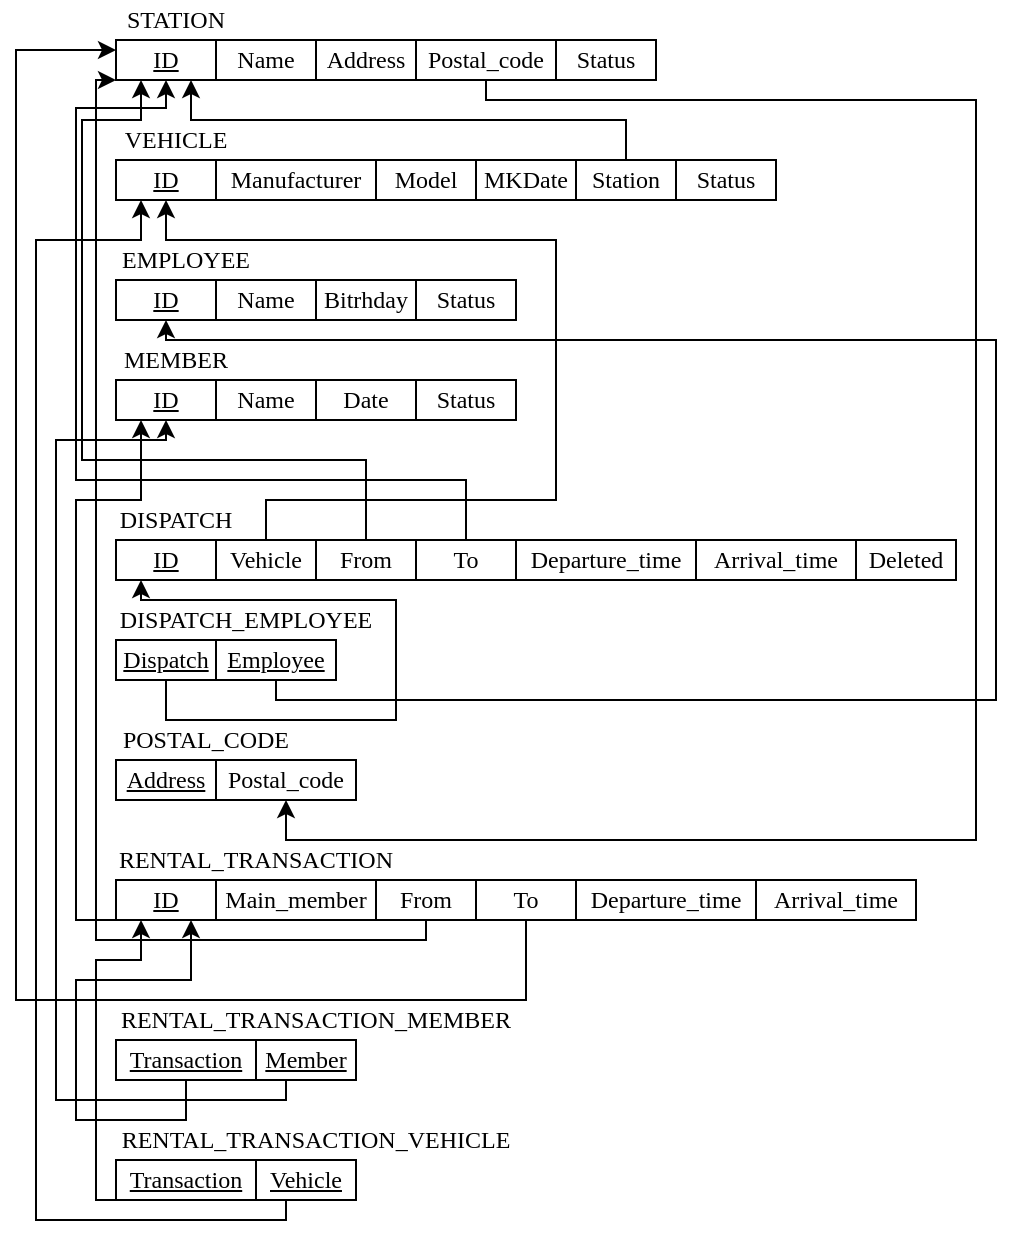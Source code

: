<mxfile version="28.2.5">
  <diagram name="第 1 页" id="FGGuAt8Rrx4PTVafgH-0">
    <mxGraphModel dx="2187" dy="843" grid="1" gridSize="10" guides="1" tooltips="1" connect="1" arrows="1" fold="1" page="1" pageScale="1" pageWidth="827" pageHeight="1169" math="0" shadow="0">
      <root>
        <mxCell id="0" />
        <mxCell id="1" parent="0" />
        <mxCell id="wNJozsmkvN_UzGk9LZLu-8" value="&lt;font face=&quot;Times New Roman&quot;&gt;&lt;u&gt;ID&lt;/u&gt;&lt;/font&gt;" style="rounded=0;whiteSpace=wrap;html=1;" parent="1" vertex="1">
          <mxGeometry x="30" y="60" width="50" height="20" as="geometry" />
        </mxCell>
        <mxCell id="wNJozsmkvN_UzGk9LZLu-9" value="&lt;font face=&quot;Times New Roman&quot;&gt;Name&lt;/font&gt;" style="rounded=0;whiteSpace=wrap;html=1;" parent="1" vertex="1">
          <mxGeometry x="80" y="60" width="50" height="20" as="geometry" />
        </mxCell>
        <mxCell id="wNJozsmkvN_UzGk9LZLu-10" value="&lt;font face=&quot;Times New Roman&quot;&gt;Address&lt;/font&gt;" style="rounded=0;whiteSpace=wrap;html=1;" parent="1" vertex="1">
          <mxGeometry x="130" y="60" width="50" height="20" as="geometry" />
        </mxCell>
        <mxCell id="wNJozsmkvN_UzGk9LZLu-11" value="&lt;font face=&quot;Times New Roman&quot;&gt;STATION&lt;/font&gt;" style="text;html=1;align=center;verticalAlign=middle;whiteSpace=wrap;rounded=0;" parent="1" vertex="1">
          <mxGeometry x="30" y="40" width="60" height="20" as="geometry" />
        </mxCell>
        <mxCell id="wNJozsmkvN_UzGk9LZLu-12" value="&lt;font face=&quot;Times New Roman&quot;&gt;Status&lt;/font&gt;" style="rounded=0;whiteSpace=wrap;html=1;" parent="1" vertex="1">
          <mxGeometry x="250" y="60" width="50" height="20" as="geometry" />
        </mxCell>
        <mxCell id="iqso6jds54_a657HXmWz-1" value="&lt;font face=&quot;Times New Roman&quot;&gt;&lt;u&gt;ID&lt;/u&gt;&lt;/font&gt;" style="rounded=0;whiteSpace=wrap;html=1;" parent="1" vertex="1">
          <mxGeometry x="30" y="120" width="50" height="20" as="geometry" />
        </mxCell>
        <mxCell id="iqso6jds54_a657HXmWz-2" value="&lt;font face=&quot;Times New Roman&quot;&gt;Manufacturer&lt;/font&gt;" style="rounded=0;whiteSpace=wrap;html=1;" parent="1" vertex="1">
          <mxGeometry x="80" y="120" width="80" height="20" as="geometry" />
        </mxCell>
        <mxCell id="iqso6jds54_a657HXmWz-3" value="&lt;font face=&quot;Times New Roman&quot;&gt;Model&lt;/font&gt;" style="rounded=0;whiteSpace=wrap;html=1;" parent="1" vertex="1">
          <mxGeometry x="160" y="120" width="50" height="20" as="geometry" />
        </mxCell>
        <mxCell id="iqso6jds54_a657HXmWz-4" value="&lt;font face=&quot;Times New Roman&quot;&gt;VEHICLE&lt;/font&gt;" style="text;html=1;align=center;verticalAlign=middle;whiteSpace=wrap;rounded=0;" parent="1" vertex="1">
          <mxGeometry x="30" y="100" width="60" height="20" as="geometry" />
        </mxCell>
        <mxCell id="iqso6jds54_a657HXmWz-5" value="&lt;font face=&quot;Times New Roman&quot;&gt;Deleted&lt;/font&gt;" style="rounded=0;whiteSpace=wrap;html=1;" parent="1" vertex="1">
          <mxGeometry x="400" y="310" width="50" height="20" as="geometry" />
        </mxCell>
        <mxCell id="iqso6jds54_a657HXmWz-8" style="edgeStyle=orthogonalEdgeStyle;rounded=0;orthogonalLoop=1;jettySize=auto;html=1;exitX=0.5;exitY=0;exitDx=0;exitDy=0;entryX=0.75;entryY=1;entryDx=0;entryDy=0;" parent="1" source="iqso6jds54_a657HXmWz-6" target="wNJozsmkvN_UzGk9LZLu-8" edge="1">
          <mxGeometry relative="1" as="geometry" />
        </mxCell>
        <mxCell id="iqso6jds54_a657HXmWz-6" value="&lt;font face=&quot;Times New Roman&quot;&gt;Station&lt;/font&gt;" style="rounded=0;whiteSpace=wrap;html=1;" parent="1" vertex="1">
          <mxGeometry x="260" y="120" width="50" height="20" as="geometry" />
        </mxCell>
        <mxCell id="iqso6jds54_a657HXmWz-7" value="&lt;font face=&quot;Times New Roman&quot;&gt;Status&lt;/font&gt;" style="rounded=0;whiteSpace=wrap;html=1;" parent="1" vertex="1">
          <mxGeometry x="310" y="120" width="50" height="20" as="geometry" />
        </mxCell>
        <mxCell id="iqso6jds54_a657HXmWz-9" value="&lt;font face=&quot;Times New Roman&quot;&gt;MKDate&lt;/font&gt;" style="rounded=0;whiteSpace=wrap;html=1;" parent="1" vertex="1">
          <mxGeometry x="210" y="120" width="50" height="20" as="geometry" />
        </mxCell>
        <mxCell id="iqso6jds54_a657HXmWz-10" value="&lt;font face=&quot;Times New Roman&quot;&gt;&lt;u&gt;ID&lt;/u&gt;&lt;/font&gt;" style="rounded=0;whiteSpace=wrap;html=1;" parent="1" vertex="1">
          <mxGeometry x="30" y="180" width="50" height="20" as="geometry" />
        </mxCell>
        <mxCell id="iqso6jds54_a657HXmWz-12" value="&lt;font face=&quot;Times New Roman&quot;&gt;Name&lt;/font&gt;" style="rounded=0;whiteSpace=wrap;html=1;" parent="1" vertex="1">
          <mxGeometry x="80" y="180" width="50" height="20" as="geometry" />
        </mxCell>
        <mxCell id="iqso6jds54_a657HXmWz-13" value="&lt;font face=&quot;Times New Roman&quot;&gt;EMPLOYEE&lt;/font&gt;" style="text;html=1;align=center;verticalAlign=middle;whiteSpace=wrap;rounded=0;" parent="1" vertex="1">
          <mxGeometry x="30" y="160" width="70" height="20" as="geometry" />
        </mxCell>
        <mxCell id="iqso6jds54_a657HXmWz-15" value="&lt;font face=&quot;Times New Roman&quot;&gt;Status&lt;/font&gt;" style="rounded=0;whiteSpace=wrap;html=1;" parent="1" vertex="1">
          <mxGeometry x="180" y="180" width="50" height="20" as="geometry" />
        </mxCell>
        <mxCell id="iqso6jds54_a657HXmWz-16" value="&lt;font face=&quot;Times New Roman&quot;&gt;Bitrhday&lt;/font&gt;" style="rounded=0;whiteSpace=wrap;html=1;" parent="1" vertex="1">
          <mxGeometry x="130" y="180" width="50" height="20" as="geometry" />
        </mxCell>
        <mxCell id="iqso6jds54_a657HXmWz-17" value="&lt;font face=&quot;Times New Roman&quot;&gt;&lt;u&gt;ID&lt;/u&gt;&lt;/font&gt;" style="rounded=0;whiteSpace=wrap;html=1;" parent="1" vertex="1">
          <mxGeometry x="30" y="230" width="50" height="20" as="geometry" />
        </mxCell>
        <mxCell id="iqso6jds54_a657HXmWz-18" value="&lt;font face=&quot;Times New Roman&quot;&gt;Name&lt;/font&gt;" style="rounded=0;whiteSpace=wrap;html=1;" parent="1" vertex="1">
          <mxGeometry x="80" y="230" width="50" height="20" as="geometry" />
        </mxCell>
        <mxCell id="iqso6jds54_a657HXmWz-19" value="&lt;font face=&quot;Times New Roman&quot;&gt;MEMBER&lt;/font&gt;" style="text;html=1;align=center;verticalAlign=middle;whiteSpace=wrap;rounded=0;" parent="1" vertex="1">
          <mxGeometry x="30" y="210" width="60" height="20" as="geometry" />
        </mxCell>
        <mxCell id="iqso6jds54_a657HXmWz-20" value="&lt;font face=&quot;Times New Roman&quot;&gt;Status&lt;/font&gt;" style="rounded=0;whiteSpace=wrap;html=1;" parent="1" vertex="1">
          <mxGeometry x="180" y="230" width="50" height="20" as="geometry" />
        </mxCell>
        <mxCell id="iqso6jds54_a657HXmWz-21" value="&lt;font face=&quot;Times New Roman&quot;&gt;Date&lt;/font&gt;" style="rounded=0;whiteSpace=wrap;html=1;" parent="1" vertex="1">
          <mxGeometry x="130" y="230" width="50" height="20" as="geometry" />
        </mxCell>
        <mxCell id="iqso6jds54_a657HXmWz-27" value="&lt;font face=&quot;Times New Roman&quot;&gt;&lt;u&gt;ID&lt;/u&gt;&lt;/font&gt;" style="rounded=0;whiteSpace=wrap;html=1;" parent="1" vertex="1">
          <mxGeometry x="30" y="310" width="50" height="20" as="geometry" />
        </mxCell>
        <mxCell id="iqso6jds54_a657HXmWz-34" style="edgeStyle=orthogonalEdgeStyle;rounded=0;orthogonalLoop=1;jettySize=auto;html=1;exitX=0.5;exitY=0;exitDx=0;exitDy=0;entryX=0.5;entryY=1;entryDx=0;entryDy=0;" parent="1" source="iqso6jds54_a657HXmWz-28" target="iqso6jds54_a657HXmWz-1" edge="1">
          <mxGeometry relative="1" as="geometry">
            <Array as="points">
              <mxPoint x="105" y="290" />
              <mxPoint x="250" y="290" />
              <mxPoint x="250" y="160" />
              <mxPoint x="55" y="160" />
            </Array>
          </mxGeometry>
        </mxCell>
        <mxCell id="iqso6jds54_a657HXmWz-28" value="&lt;font face=&quot;Times New Roman&quot;&gt;Vehicle&lt;/font&gt;" style="rounded=0;whiteSpace=wrap;html=1;" parent="1" vertex="1">
          <mxGeometry x="80" y="310" width="50" height="20" as="geometry" />
        </mxCell>
        <mxCell id="iqso6jds54_a657HXmWz-29" value="&lt;font face=&quot;Times New Roman&quot;&gt;DISPATCH&lt;/font&gt;" style="text;html=1;align=center;verticalAlign=middle;whiteSpace=wrap;rounded=0;" parent="1" vertex="1">
          <mxGeometry x="30" y="290" width="60" height="20" as="geometry" />
        </mxCell>
        <mxCell id="iqso6jds54_a657HXmWz-36" style="edgeStyle=orthogonalEdgeStyle;rounded=0;orthogonalLoop=1;jettySize=auto;html=1;exitX=0.5;exitY=0;exitDx=0;exitDy=0;entryX=0.5;entryY=1;entryDx=0;entryDy=0;" parent="1" source="iqso6jds54_a657HXmWz-30" target="wNJozsmkvN_UzGk9LZLu-8" edge="1">
          <mxGeometry relative="1" as="geometry">
            <Array as="points">
              <mxPoint x="205" y="280" />
              <mxPoint x="10" y="280" />
              <mxPoint x="10" y="94" />
              <mxPoint x="55" y="94" />
            </Array>
          </mxGeometry>
        </mxCell>
        <mxCell id="iqso6jds54_a657HXmWz-30" value="&lt;font face=&quot;Times New Roman&quot;&gt;To&lt;/font&gt;" style="rounded=0;whiteSpace=wrap;html=1;" parent="1" vertex="1">
          <mxGeometry x="180" y="310" width="50" height="20" as="geometry" />
        </mxCell>
        <mxCell id="iqso6jds54_a657HXmWz-37" style="edgeStyle=orthogonalEdgeStyle;rounded=0;orthogonalLoop=1;jettySize=auto;html=1;exitX=0.5;exitY=0;exitDx=0;exitDy=0;entryX=0.25;entryY=1;entryDx=0;entryDy=0;" parent="1" source="iqso6jds54_a657HXmWz-31" target="wNJozsmkvN_UzGk9LZLu-8" edge="1">
          <mxGeometry relative="1" as="geometry">
            <Array as="points">
              <mxPoint x="155" y="270" />
              <mxPoint x="13" y="270" />
              <mxPoint x="13" y="100" />
              <mxPoint x="43" y="100" />
            </Array>
          </mxGeometry>
        </mxCell>
        <mxCell id="iqso6jds54_a657HXmWz-31" value="&lt;font face=&quot;Times New Roman&quot;&gt;From&lt;/font&gt;" style="rounded=0;whiteSpace=wrap;html=1;" parent="1" vertex="1">
          <mxGeometry x="130" y="310" width="50" height="20" as="geometry" />
        </mxCell>
        <mxCell id="iqso6jds54_a657HXmWz-32" value="&lt;font face=&quot;Times New Roman&quot;&gt;Arrival_time&lt;/font&gt;" style="rounded=0;whiteSpace=wrap;html=1;" parent="1" vertex="1">
          <mxGeometry x="320" y="310" width="80" height="20" as="geometry" />
        </mxCell>
        <mxCell id="iqso6jds54_a657HXmWz-33" value="&lt;font face=&quot;Times New Roman&quot;&gt;Departure_time&lt;/font&gt;" style="rounded=0;whiteSpace=wrap;html=1;" parent="1" vertex="1">
          <mxGeometry x="230" y="310" width="90" height="20" as="geometry" />
        </mxCell>
        <mxCell id="iqso6jds54_a657HXmWz-46" style="edgeStyle=orthogonalEdgeStyle;rounded=0;orthogonalLoop=1;jettySize=auto;html=1;exitX=0.5;exitY=1;exitDx=0;exitDy=0;entryX=0.25;entryY=1;entryDx=0;entryDy=0;" parent="1" source="iqso6jds54_a657HXmWz-39" target="iqso6jds54_a657HXmWz-27" edge="1">
          <mxGeometry relative="1" as="geometry">
            <Array as="points">
              <mxPoint x="55" y="400" />
              <mxPoint x="170" y="400" />
              <mxPoint x="170" y="340" />
              <mxPoint x="43" y="340" />
            </Array>
          </mxGeometry>
        </mxCell>
        <mxCell id="iqso6jds54_a657HXmWz-39" value="&lt;font face=&quot;Times New Roman&quot;&gt;&lt;u&gt;Dispatch&lt;/u&gt;&lt;/font&gt;" style="rounded=0;whiteSpace=wrap;html=1;" parent="1" vertex="1">
          <mxGeometry x="30" y="360" width="50" height="20" as="geometry" />
        </mxCell>
        <mxCell id="iqso6jds54_a657HXmWz-47" style="edgeStyle=orthogonalEdgeStyle;rounded=0;orthogonalLoop=1;jettySize=auto;html=1;exitX=0.5;exitY=1;exitDx=0;exitDy=0;entryX=0.5;entryY=1;entryDx=0;entryDy=0;" parent="1" source="iqso6jds54_a657HXmWz-40" target="iqso6jds54_a657HXmWz-10" edge="1">
          <mxGeometry relative="1" as="geometry">
            <Array as="points">
              <mxPoint x="110" y="390" />
              <mxPoint x="470" y="390" />
              <mxPoint x="470" y="210" />
              <mxPoint x="55" y="210" />
            </Array>
          </mxGeometry>
        </mxCell>
        <mxCell id="iqso6jds54_a657HXmWz-40" value="&lt;font face=&quot;Times New Roman&quot;&gt;&lt;u&gt;Employee&lt;/u&gt;&lt;/font&gt;" style="rounded=0;whiteSpace=wrap;html=1;" parent="1" vertex="1">
          <mxGeometry x="80" y="360" width="60" height="20" as="geometry" />
        </mxCell>
        <mxCell id="iqso6jds54_a657HXmWz-41" value="&lt;font face=&quot;Times New Roman&quot;&gt;DISPATCH_EMPLOYEE&lt;/font&gt;" style="text;html=1;align=center;verticalAlign=middle;whiteSpace=wrap;rounded=0;" parent="1" vertex="1">
          <mxGeometry x="30" y="340" width="130" height="20" as="geometry" />
        </mxCell>
        <mxCell id="iqso6jds54_a657HXmWz-48" value="&lt;font face=&quot;Times New Roman&quot;&gt;Postal_code&lt;/font&gt;" style="rounded=0;whiteSpace=wrap;html=1;" parent="1" vertex="1">
          <mxGeometry x="80" y="420" width="70" height="20" as="geometry" />
        </mxCell>
        <mxCell id="iqso6jds54_a657HXmWz-49" value="&lt;font face=&quot;Times New Roman&quot;&gt;&lt;u&gt;Address&lt;/u&gt;&lt;/font&gt;" style="rounded=0;whiteSpace=wrap;html=1;" parent="1" vertex="1">
          <mxGeometry x="30" y="420" width="50" height="20" as="geometry" />
        </mxCell>
        <mxCell id="iqso6jds54_a657HXmWz-50" value="&lt;font face=&quot;Times New Roman&quot;&gt;POSTAL_CODE&lt;/font&gt;" style="text;html=1;align=center;verticalAlign=middle;whiteSpace=wrap;rounded=0;" parent="1" vertex="1">
          <mxGeometry x="30" y="400" width="90" height="20" as="geometry" />
        </mxCell>
        <mxCell id="iqso6jds54_a657HXmWz-52" style="edgeStyle=orthogonalEdgeStyle;rounded=0;orthogonalLoop=1;jettySize=auto;html=1;exitX=0.5;exitY=1;exitDx=0;exitDy=0;entryX=0.5;entryY=1;entryDx=0;entryDy=0;" parent="1" source="iqso6jds54_a657HXmWz-51" target="iqso6jds54_a657HXmWz-48" edge="1">
          <mxGeometry relative="1" as="geometry">
            <Array as="points">
              <mxPoint x="215" y="90" />
              <mxPoint x="460" y="90" />
              <mxPoint x="460" y="460" />
              <mxPoint x="115" y="460" />
            </Array>
          </mxGeometry>
        </mxCell>
        <mxCell id="iqso6jds54_a657HXmWz-51" value="&lt;font face=&quot;Times New Roman&quot;&gt;Postal_code&lt;/font&gt;" style="rounded=0;whiteSpace=wrap;html=1;" parent="1" vertex="1">
          <mxGeometry x="180" y="60" width="70" height="20" as="geometry" />
        </mxCell>
        <mxCell id="eaPugFDVgiI4Y437LTkQ-2" value="&lt;font face=&quot;Times New Roman&quot;&gt;&lt;u&gt;ID&lt;/u&gt;&lt;/font&gt;" style="rounded=0;whiteSpace=wrap;html=1;" parent="1" vertex="1">
          <mxGeometry x="30" y="480" width="50" height="20" as="geometry" />
        </mxCell>
        <mxCell id="eaPugFDVgiI4Y437LTkQ-29" style="edgeStyle=orthogonalEdgeStyle;rounded=0;orthogonalLoop=1;jettySize=auto;html=1;exitX=0.5;exitY=1;exitDx=0;exitDy=0;entryX=0.25;entryY=1;entryDx=0;entryDy=0;" parent="1" source="eaPugFDVgiI4Y437LTkQ-3" target="iqso6jds54_a657HXmWz-17" edge="1">
          <mxGeometry relative="1" as="geometry">
            <Array as="points">
              <mxPoint x="10" y="500" />
              <mxPoint x="10" y="290" />
              <mxPoint x="43" y="290" />
            </Array>
          </mxGeometry>
        </mxCell>
        <mxCell id="eaPugFDVgiI4Y437LTkQ-3" value="&lt;font face=&quot;Times New Roman&quot;&gt;Main_member&lt;/font&gt;" style="rounded=0;whiteSpace=wrap;html=1;" parent="1" vertex="1">
          <mxGeometry x="80" y="480" width="80" height="20" as="geometry" />
        </mxCell>
        <mxCell id="eaPugFDVgiI4Y437LTkQ-4" value="&lt;font face=&quot;Times New Roman&quot;&gt;RENTAL_TRANSACTION&lt;/font&gt;" style="text;html=1;align=center;verticalAlign=middle;whiteSpace=wrap;rounded=0;" parent="1" vertex="1">
          <mxGeometry x="30" y="460" width="140" height="20" as="geometry" />
        </mxCell>
        <mxCell id="LyScCI8kRcNlfI8GY5Lz-3" style="edgeStyle=orthogonalEdgeStyle;rounded=0;orthogonalLoop=1;jettySize=auto;html=1;exitX=0.5;exitY=1;exitDx=0;exitDy=0;entryX=0;entryY=0.25;entryDx=0;entryDy=0;" parent="1" source="eaPugFDVgiI4Y437LTkQ-5" target="wNJozsmkvN_UzGk9LZLu-8" edge="1">
          <mxGeometry relative="1" as="geometry">
            <Array as="points">
              <mxPoint x="235" y="540" />
              <mxPoint x="-20" y="540" />
              <mxPoint x="-20" y="65" />
            </Array>
          </mxGeometry>
        </mxCell>
        <mxCell id="eaPugFDVgiI4Y437LTkQ-5" value="&lt;font face=&quot;Times New Roman&quot;&gt;To&lt;/font&gt;" style="rounded=0;whiteSpace=wrap;html=1;" parent="1" vertex="1">
          <mxGeometry x="210" y="480" width="50" height="20" as="geometry" />
        </mxCell>
        <mxCell id="LyScCI8kRcNlfI8GY5Lz-2" style="edgeStyle=orthogonalEdgeStyle;rounded=0;orthogonalLoop=1;jettySize=auto;html=1;exitX=0.5;exitY=0;exitDx=0;exitDy=0;entryX=0;entryY=1;entryDx=0;entryDy=0;" parent="1" source="eaPugFDVgiI4Y437LTkQ-6" target="wNJozsmkvN_UzGk9LZLu-8" edge="1">
          <mxGeometry relative="1" as="geometry">
            <Array as="points">
              <mxPoint x="185" y="510" />
              <mxPoint x="20" y="510" />
              <mxPoint x="20" y="80" />
            </Array>
          </mxGeometry>
        </mxCell>
        <mxCell id="eaPugFDVgiI4Y437LTkQ-6" value="&lt;font face=&quot;Times New Roman&quot;&gt;From&lt;/font&gt;" style="rounded=0;whiteSpace=wrap;html=1;" parent="1" vertex="1">
          <mxGeometry x="160" y="480" width="50" height="20" as="geometry" />
        </mxCell>
        <mxCell id="eaPugFDVgiI4Y437LTkQ-7" value="&lt;font face=&quot;Times New Roman&quot;&gt;Arrival_time&lt;/font&gt;" style="rounded=0;whiteSpace=wrap;html=1;" parent="1" vertex="1">
          <mxGeometry x="350" y="480" width="80" height="20" as="geometry" />
        </mxCell>
        <mxCell id="eaPugFDVgiI4Y437LTkQ-8" value="&lt;font face=&quot;Times New Roman&quot;&gt;Departure_time&lt;/font&gt;" style="rounded=0;whiteSpace=wrap;html=1;" parent="1" vertex="1">
          <mxGeometry x="260" y="480" width="90" height="20" as="geometry" />
        </mxCell>
        <mxCell id="eaPugFDVgiI4Y437LTkQ-30" style="edgeStyle=orthogonalEdgeStyle;rounded=0;orthogonalLoop=1;jettySize=auto;html=1;exitX=0.5;exitY=1;exitDx=0;exitDy=0;entryX=0.75;entryY=1;entryDx=0;entryDy=0;" parent="1" source="eaPugFDVgiI4Y437LTkQ-10" target="eaPugFDVgiI4Y437LTkQ-2" edge="1">
          <mxGeometry relative="1" as="geometry" />
        </mxCell>
        <mxCell id="eaPugFDVgiI4Y437LTkQ-10" value="&lt;font face=&quot;Times New Roman&quot;&gt;&lt;u&gt;Transaction&lt;/u&gt;&lt;/font&gt;" style="rounded=0;whiteSpace=wrap;html=1;" parent="1" vertex="1">
          <mxGeometry x="30" y="560" width="70" height="20" as="geometry" />
        </mxCell>
        <mxCell id="eaPugFDVgiI4Y437LTkQ-32" style="edgeStyle=orthogonalEdgeStyle;rounded=0;orthogonalLoop=1;jettySize=auto;html=1;exitX=0.5;exitY=1;exitDx=0;exitDy=0;entryX=0.5;entryY=1;entryDx=0;entryDy=0;" parent="1" source="eaPugFDVgiI4Y437LTkQ-11" target="iqso6jds54_a657HXmWz-17" edge="1">
          <mxGeometry relative="1" as="geometry">
            <Array as="points">
              <mxPoint x="125" y="570" />
              <mxPoint x="115" y="570" />
              <mxPoint x="115" y="590" />
              <mxPoint y="590" />
              <mxPoint y="260" />
              <mxPoint x="55" y="260" />
            </Array>
          </mxGeometry>
        </mxCell>
        <mxCell id="eaPugFDVgiI4Y437LTkQ-11" value="&lt;font face=&quot;Times New Roman&quot;&gt;&lt;u&gt;Member&lt;/u&gt;&lt;/font&gt;" style="rounded=0;whiteSpace=wrap;html=1;" parent="1" vertex="1">
          <mxGeometry x="100" y="560" width="50" height="20" as="geometry" />
        </mxCell>
        <mxCell id="eaPugFDVgiI4Y437LTkQ-12" value="&lt;font face=&quot;Times New Roman&quot;&gt;RENTAL_TRANSACTION_MEMBER&lt;/font&gt;" style="text;html=1;align=center;verticalAlign=middle;whiteSpace=wrap;rounded=0;" parent="1" vertex="1">
          <mxGeometry x="30" y="540" width="200" height="20" as="geometry" />
        </mxCell>
        <mxCell id="eaPugFDVgiI4Y437LTkQ-20" value="&lt;font face=&quot;Times New Roman&quot;&gt;RENTAL_TRANSACTION_VEHICLE&lt;/font&gt;" style="text;html=1;align=center;verticalAlign=middle;whiteSpace=wrap;rounded=0;" parent="1" vertex="1">
          <mxGeometry x="30" y="600" width="200" height="20" as="geometry" />
        </mxCell>
        <mxCell id="eaPugFDVgiI4Y437LTkQ-31" style="edgeStyle=orthogonalEdgeStyle;rounded=0;orthogonalLoop=1;jettySize=auto;html=1;exitX=0.5;exitY=1;exitDx=0;exitDy=0;entryX=0.25;entryY=1;entryDx=0;entryDy=0;" parent="1" source="eaPugFDVgiI4Y437LTkQ-27" target="eaPugFDVgiI4Y437LTkQ-2" edge="1">
          <mxGeometry relative="1" as="geometry">
            <Array as="points">
              <mxPoint x="60" y="640" />
              <mxPoint x="20" y="640" />
              <mxPoint x="20" y="520" />
              <mxPoint x="43" y="520" />
            </Array>
          </mxGeometry>
        </mxCell>
        <mxCell id="eaPugFDVgiI4Y437LTkQ-27" value="&lt;font face=&quot;Times New Roman&quot;&gt;&lt;u&gt;Transaction&lt;/u&gt;&lt;/font&gt;" style="rounded=0;whiteSpace=wrap;html=1;" parent="1" vertex="1">
          <mxGeometry x="30" y="620" width="70" height="20" as="geometry" />
        </mxCell>
        <mxCell id="eaPugFDVgiI4Y437LTkQ-33" style="edgeStyle=orthogonalEdgeStyle;rounded=0;orthogonalLoop=1;jettySize=auto;html=1;exitX=0.5;exitY=1;exitDx=0;exitDy=0;entryX=0.25;entryY=1;entryDx=0;entryDy=0;" parent="1" source="eaPugFDVgiI4Y437LTkQ-28" target="iqso6jds54_a657HXmWz-1" edge="1">
          <mxGeometry relative="1" as="geometry">
            <Array as="points">
              <mxPoint x="115" y="630" />
              <mxPoint x="115" y="650" />
              <mxPoint x="-10" y="650" />
              <mxPoint x="-10" y="160" />
              <mxPoint x="42" y="160" />
            </Array>
          </mxGeometry>
        </mxCell>
        <mxCell id="eaPugFDVgiI4Y437LTkQ-28" value="&lt;font face=&quot;Times New Roman&quot;&gt;&lt;u&gt;Vehicle&lt;/u&gt;&lt;/font&gt;" style="rounded=0;whiteSpace=wrap;html=1;" parent="1" vertex="1">
          <mxGeometry x="100" y="620" width="50" height="20" as="geometry" />
        </mxCell>
      </root>
    </mxGraphModel>
  </diagram>
</mxfile>
